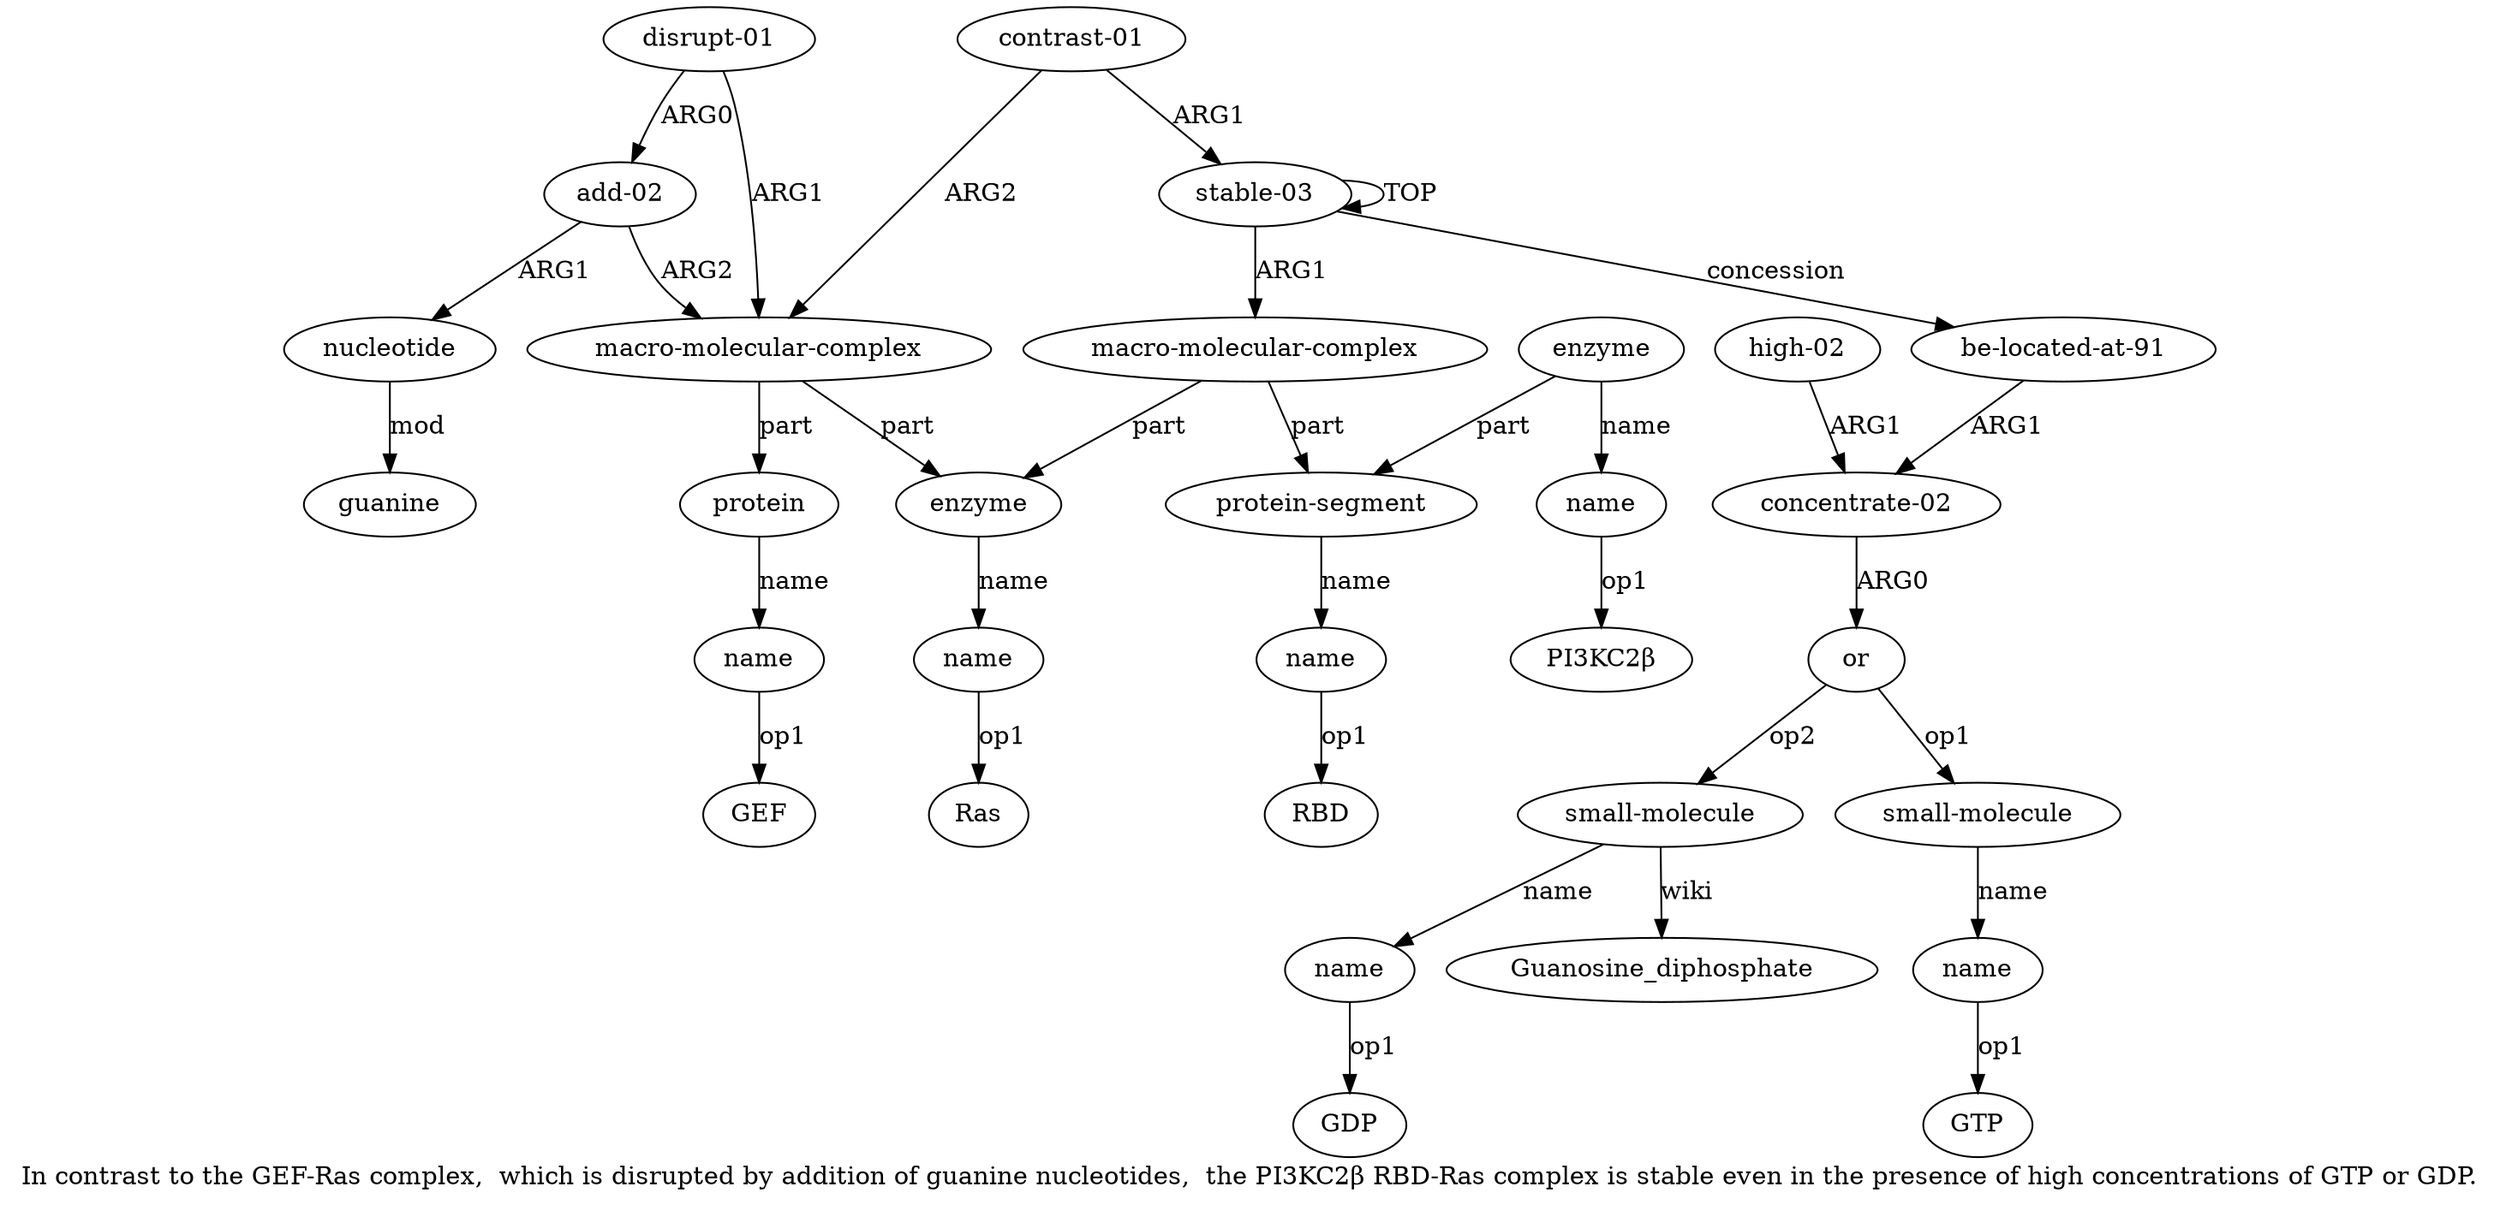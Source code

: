 digraph  {
	graph [label="In contrast to the GEF-Ras complex,  which is disrupted by addition of guanine nucleotides,  the PI3KC2β RBD-Ras complex is stable \
even in the presence of high concentrations of GTP or GDP."];
	node [label="\N"];
	a20	 [color=black,
		gold_ind=20,
		gold_label="disrupt-01",
		label="disrupt-01",
		test_ind=20,
		test_label="disrupt-01"];
	a21	 [color=black,
		gold_ind=21,
		gold_label="add-02",
		label="add-02",
		test_ind=21,
		test_label="add-02"];
	a20 -> a21 [key=0,
	color=black,
	gold_label=ARG0,
	label=ARG0,
	test_label=ARG0];
a17 [color=black,
	gold_ind=17,
	gold_label="macro-molecular-complex",
	label="macro-molecular-complex",
	test_ind=17,
	test_label="macro-molecular-complex"];
a20 -> a17 [key=0,
color=black,
gold_label=ARG1,
label=ARG1,
test_label=ARG1];
a22 [color=black,
gold_ind=22,
gold_label=nucleotide,
label=nucleotide,
test_ind=22,
test_label=nucleotide];
a21 -> a22 [key=0,
color=black,
gold_label=ARG1,
label=ARG1,
test_label=ARG1];
a21 -> a17 [key=0,
color=black,
gold_label=ARG2,
label=ARG2,
test_label=ARG2];
a23 [color=black,
gold_ind=23,
gold_label=guanine,
label=guanine,
test_ind=23,
test_label=guanine];
a22 -> a23 [key=0,
color=black,
gold_label=mod,
label=mod,
test_label=mod];
"a14 GDP" [color=black,
gold_ind=-1,
gold_label=GDP,
label=GDP,
test_ind=-1,
test_label=GDP];
"a13 Guanosine_diphosphate" [color=black,
gold_ind=-1,
gold_label=Guanosine_diphosphate,
label=Guanosine_diphosphate,
test_ind=-1,
test_label=Guanosine_diphosphate];
"a5 PI3KC2β" [color=black,
gold_ind=-1,
gold_label=PI3KC2β,
label=PI3KC2β,
test_ind=-1,
test_label=PI3KC2β];
"a7 Ras" [color=black,
gold_ind=-1,
gold_label=Ras,
label=Ras,
test_ind=-1,
test_label=Ras];
"a3 RBD" [color=black,
gold_ind=-1,
gold_label=RBD,
label=RBD,
test_ind=-1,
test_label=RBD];
a15 [color=black,
gold_ind=15,
gold_label="high-02",
label="high-02",
test_ind=15,
test_label="high-02"];
a9 [color=black,
gold_ind=9,
gold_label="concentrate-02",
label="concentrate-02",
test_ind=9,
test_label="concentrate-02"];
a15 -> a9 [key=0,
color=black,
gold_label=ARG1,
label=ARG1,
test_label=ARG1];
a14 [color=black,
gold_ind=14,
gold_label=name,
label=name,
test_ind=14,
test_label=name];
a14 -> "a14 GDP" [key=0,
color=black,
gold_label=op1,
label=op1,
test_label=op1];
a18 [color=black,
gold_ind=18,
gold_label=protein,
label=protein,
test_ind=18,
test_label=protein];
a17 -> a18 [key=0,
color=black,
gold_label=part,
label=part,
test_label=part];
a6 [color=black,
gold_ind=6,
gold_label=enzyme,
label=enzyme,
test_ind=6,
test_label=enzyme];
a17 -> a6 [key=0,
color=black,
gold_label=part,
label=part,
test_label=part];
a16 [color=black,
gold_ind=16,
gold_label="contrast-01",
label="contrast-01",
test_ind=16,
test_label="contrast-01"];
a16 -> a17 [key=0,
color=black,
gold_label=ARG2,
label=ARG2,
test_label=ARG2];
a0 [color=black,
gold_ind=0,
gold_label="stable-03",
label="stable-03",
test_ind=0,
test_label="stable-03"];
a16 -> a0 [key=0,
color=black,
gold_label=ARG1,
label=ARG1,
test_label=ARG1];
a11 [color=black,
gold_ind=11,
gold_label="small-molecule",
label="small-molecule",
test_ind=11,
test_label="small-molecule"];
a12 [color=black,
gold_ind=12,
gold_label=name,
label=name,
test_ind=12,
test_label=name];
a11 -> a12 [key=0,
color=black,
gold_label=name,
label=name,
test_label=name];
a10 [color=black,
gold_ind=10,
gold_label=or,
label=or,
test_ind=10,
test_label=or];
a10 -> a11 [key=0,
color=black,
gold_label=op1,
label=op1,
test_label=op1];
a13 [color=black,
gold_ind=13,
gold_label="small-molecule",
label="small-molecule",
test_ind=13,
test_label="small-molecule"];
a10 -> a13 [key=0,
color=black,
gold_label=op2,
label=op2,
test_label=op2];
a13 -> "a13 Guanosine_diphosphate" [key=0,
color=black,
gold_label=wiki,
label=wiki,
test_label=wiki];
a13 -> a14 [key=0,
color=black,
gold_label=name,
label=name,
test_label=name];
"a12 GTP" [color=black,
gold_ind=-1,
gold_label=GTP,
label=GTP,
test_ind=-1,
test_label=GTP];
a12 -> "a12 GTP" [key=0,
color=black,
gold_label=op1,
label=op1,
test_label=op1];
a19 [color=black,
gold_ind=19,
gold_label=name,
label=name,
test_ind=19,
test_label=name];
"a19 GEF" [color=black,
gold_ind=-1,
gold_label=GEF,
label=GEF,
test_ind=-1,
test_label=GEF];
a19 -> "a19 GEF" [key=0,
color=black,
gold_label=op1,
label=op1,
test_label=op1];
a18 -> a19 [key=0,
color=black,
gold_label=name,
label=name,
test_label=name];
a1 [color=black,
gold_ind=1,
gold_label="macro-molecular-complex",
label="macro-molecular-complex",
test_ind=1,
test_label="macro-molecular-complex"];
a2 [color=black,
gold_ind=2,
gold_label="protein-segment",
label="protein-segment",
test_ind=2,
test_label="protein-segment"];
a1 -> a2 [key=0,
color=black,
gold_label=part,
label=part,
test_label=part];
a1 -> a6 [key=0,
color=black,
gold_label=part,
label=part,
test_label=part];
a0 -> a1 [key=0,
color=black,
gold_label=ARG1,
label=ARG1,
test_label=ARG1];
a0 -> a0 [key=0,
color=black,
gold_label=TOP,
label=TOP,
test_label=TOP];
a8 [color=black,
gold_ind=8,
gold_label="be-located-at-91",
label="be-located-at-91",
test_ind=8,
test_label="be-located-at-91"];
a0 -> a8 [key=0,
color=black,
gold_label=concession,
label=concession,
test_label=concession];
a3 [color=black,
gold_ind=3,
gold_label=name,
label=name,
test_ind=3,
test_label=name];
a3 -> "a3 RBD" [key=0,
color=black,
gold_label=op1,
label=op1,
test_label=op1];
a2 -> a3 [key=0,
color=black,
gold_label=name,
label=name,
test_label=name];
a5 [color=black,
gold_ind=5,
gold_label=name,
label=name,
test_ind=5,
test_label=name];
a5 -> "a5 PI3KC2β" [key=0,
color=black,
gold_label=op1,
label=op1,
test_label=op1];
a4 [color=black,
gold_ind=4,
gold_label=enzyme,
label=enzyme,
test_ind=4,
test_label=enzyme];
a4 -> a2 [key=0,
color=black,
gold_label=part,
label=part,
test_label=part];
a4 -> a5 [key=0,
color=black,
gold_label=name,
label=name,
test_label=name];
a7 [color=black,
gold_ind=7,
gold_label=name,
label=name,
test_ind=7,
test_label=name];
a7 -> "a7 Ras" [key=0,
color=black,
gold_label=op1,
label=op1,
test_label=op1];
a6 -> a7 [key=0,
color=black,
gold_label=name,
label=name,
test_label=name];
a9 -> a10 [key=0,
color=black,
gold_label=ARG0,
label=ARG0,
test_label=ARG0];
a8 -> a9 [key=0,
color=black,
gold_label=ARG1,
label=ARG1,
test_label=ARG1];
}
